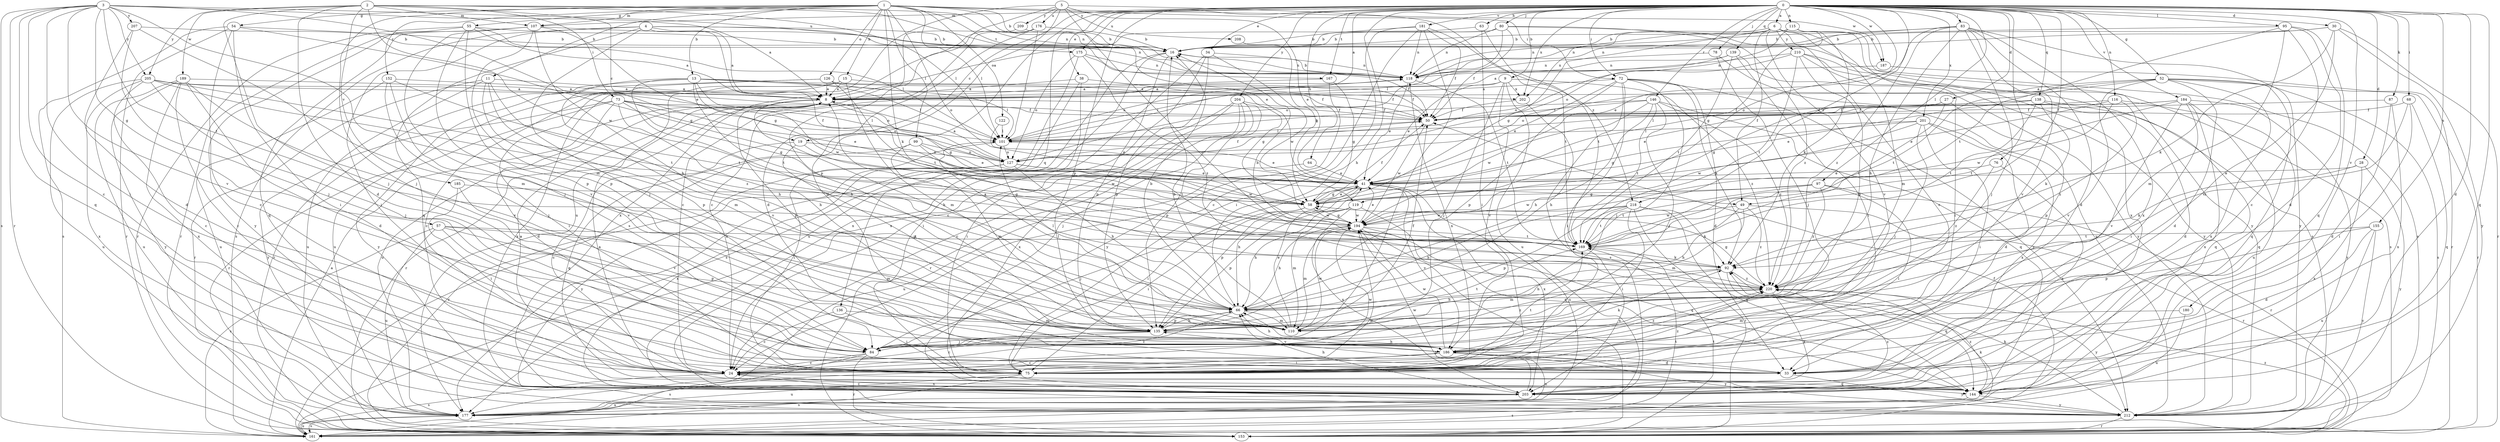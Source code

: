 strict digraph  {
0;
1;
2;
3;
4;
5;
6;
8;
9;
11;
13;
15;
16;
19;
24;
27;
28;
30;
33;
34;
38;
41;
49;
50;
52;
54;
55;
57;
58;
63;
64;
66;
68;
72;
73;
75;
76;
78;
80;
83;
84;
87;
92;
95;
97;
99;
101;
107;
110;
115;
116;
118;
119;
122;
126;
127;
135;
136;
138;
139;
144;
146;
152;
153;
155;
161;
167;
169;
175;
176;
177;
180;
181;
184;
185;
186;
187;
189;
194;
201;
202;
203;
204;
205;
207;
208;
209;
210;
212;
218;
220;
0 -> 6  [label=a];
0 -> 8  [label=a];
0 -> 9  [label=b];
0 -> 19  [label=c];
0 -> 27  [label=d];
0 -> 28  [label=d];
0 -> 30  [label=d];
0 -> 33  [label=d];
0 -> 34  [label=e];
0 -> 38  [label=e];
0 -> 49  [label=f];
0 -> 52  [label=g];
0 -> 63  [label=h];
0 -> 64  [label=h];
0 -> 66  [label=h];
0 -> 68  [label=i];
0 -> 72  [label=i];
0 -> 76  [label=j];
0 -> 78  [label=j];
0 -> 80  [label=j];
0 -> 83  [label=j];
0 -> 87  [label=k];
0 -> 95  [label=l];
0 -> 97  [label=l];
0 -> 107  [label=m];
0 -> 115  [label=n];
0 -> 116  [label=n];
0 -> 119  [label=o];
0 -> 135  [label=p];
0 -> 136  [label=q];
0 -> 138  [label=q];
0 -> 139  [label=q];
0 -> 144  [label=q];
0 -> 146  [label=r];
0 -> 155  [label=s];
0 -> 161  [label=s];
0 -> 167  [label=t];
0 -> 175  [label=u];
0 -> 180  [label=v];
0 -> 181  [label=v];
0 -> 184  [label=v];
0 -> 187  [label=w];
0 -> 201  [label=x];
0 -> 202  [label=x];
0 -> 204  [label=y];
0 -> 218  [label=z];
1 -> 11  [label=b];
1 -> 13  [label=b];
1 -> 15  [label=b];
1 -> 16  [label=b];
1 -> 41  [label=e];
1 -> 54  [label=g];
1 -> 55  [label=g];
1 -> 72  [label=i];
1 -> 84  [label=j];
1 -> 92  [label=k];
1 -> 99  [label=l];
1 -> 101  [label=l];
1 -> 107  [label=m];
1 -> 118  [label=n];
1 -> 119  [label=o];
1 -> 122  [label=o];
1 -> 126  [label=o];
1 -> 152  [label=r];
1 -> 187  [label=w];
2 -> 19  [label=c];
2 -> 33  [label=d];
2 -> 73  [label=i];
2 -> 84  [label=j];
2 -> 101  [label=l];
2 -> 107  [label=m];
2 -> 118  [label=n];
2 -> 167  [label=t];
2 -> 185  [label=v];
2 -> 189  [label=w];
2 -> 194  [label=w];
2 -> 205  [label=y];
3 -> 8  [label=a];
3 -> 24  [label=c];
3 -> 41  [label=e];
3 -> 57  [label=g];
3 -> 75  [label=i];
3 -> 110  [label=m];
3 -> 144  [label=q];
3 -> 153  [label=r];
3 -> 161  [label=s];
3 -> 169  [label=t];
3 -> 175  [label=u];
3 -> 186  [label=v];
3 -> 205  [label=y];
3 -> 207  [label=y];
4 -> 8  [label=a];
4 -> 16  [label=b];
4 -> 49  [label=f];
4 -> 75  [label=i];
4 -> 84  [label=j];
4 -> 118  [label=n];
4 -> 144  [label=q];
4 -> 161  [label=s];
5 -> 33  [label=d];
5 -> 41  [label=e];
5 -> 135  [label=p];
5 -> 176  [label=u];
5 -> 177  [label=u];
5 -> 208  [label=y];
5 -> 209  [label=y];
5 -> 218  [label=z];
5 -> 220  [label=z];
6 -> 16  [label=b];
6 -> 24  [label=c];
6 -> 49  [label=f];
6 -> 58  [label=g];
6 -> 110  [label=m];
6 -> 161  [label=s];
6 -> 186  [label=v];
6 -> 202  [label=x];
6 -> 210  [label=y];
6 -> 212  [label=y];
8 -> 50  [label=f];
8 -> 58  [label=g];
8 -> 66  [label=h];
8 -> 135  [label=p];
8 -> 153  [label=r];
8 -> 177  [label=u];
9 -> 41  [label=e];
9 -> 84  [label=j];
9 -> 101  [label=l];
9 -> 177  [label=u];
9 -> 186  [label=v];
9 -> 202  [label=x];
9 -> 220  [label=z];
11 -> 8  [label=a];
11 -> 66  [label=h];
11 -> 110  [label=m];
11 -> 135  [label=p];
11 -> 153  [label=r];
11 -> 177  [label=u];
13 -> 50  [label=f];
13 -> 66  [label=h];
13 -> 101  [label=l];
13 -> 127  [label=o];
13 -> 153  [label=r];
13 -> 169  [label=t];
13 -> 186  [label=v];
13 -> 194  [label=w];
13 -> 202  [label=x];
15 -> 8  [label=a];
15 -> 50  [label=f];
15 -> 75  [label=i];
15 -> 110  [label=m];
15 -> 177  [label=u];
15 -> 203  [label=x];
16 -> 118  [label=n];
16 -> 135  [label=p];
16 -> 177  [label=u];
16 -> 203  [label=x];
19 -> 24  [label=c];
19 -> 127  [label=o];
19 -> 135  [label=p];
19 -> 194  [label=w];
24 -> 8  [label=a];
24 -> 144  [label=q];
24 -> 161  [label=s];
24 -> 169  [label=t];
24 -> 194  [label=w];
24 -> 203  [label=x];
27 -> 50  [label=f];
27 -> 58  [label=g];
27 -> 135  [label=p];
27 -> 169  [label=t];
28 -> 41  [label=e];
28 -> 92  [label=k];
28 -> 203  [label=x];
28 -> 212  [label=y];
30 -> 16  [label=b];
30 -> 92  [label=k];
30 -> 118  [label=n];
30 -> 153  [label=r];
30 -> 186  [label=v];
30 -> 212  [label=y];
33 -> 66  [label=h];
33 -> 135  [label=p];
33 -> 212  [label=y];
34 -> 24  [label=c];
34 -> 118  [label=n];
34 -> 135  [label=p];
34 -> 194  [label=w];
34 -> 203  [label=x];
38 -> 8  [label=a];
38 -> 58  [label=g];
38 -> 75  [label=i];
38 -> 161  [label=s];
41 -> 58  [label=g];
41 -> 66  [label=h];
41 -> 75  [label=i];
41 -> 135  [label=p];
41 -> 177  [label=u];
41 -> 186  [label=v];
41 -> 203  [label=x];
49 -> 66  [label=h];
49 -> 110  [label=m];
49 -> 153  [label=r];
49 -> 194  [label=w];
49 -> 220  [label=z];
50 -> 101  [label=l];
50 -> 194  [label=w];
52 -> 8  [label=a];
52 -> 33  [label=d];
52 -> 127  [label=o];
52 -> 144  [label=q];
52 -> 153  [label=r];
52 -> 161  [label=s];
52 -> 169  [label=t];
52 -> 186  [label=v];
52 -> 203  [label=x];
54 -> 16  [label=b];
54 -> 24  [label=c];
54 -> 58  [label=g];
54 -> 75  [label=i];
54 -> 153  [label=r];
54 -> 161  [label=s];
55 -> 8  [label=a];
55 -> 16  [label=b];
55 -> 101  [label=l];
55 -> 135  [label=p];
55 -> 153  [label=r];
55 -> 186  [label=v];
55 -> 212  [label=y];
57 -> 84  [label=j];
57 -> 110  [label=m];
57 -> 135  [label=p];
57 -> 161  [label=s];
57 -> 169  [label=t];
57 -> 177  [label=u];
58 -> 41  [label=e];
58 -> 50  [label=f];
58 -> 75  [label=i];
58 -> 84  [label=j];
58 -> 194  [label=w];
63 -> 16  [label=b];
63 -> 75  [label=i];
63 -> 169  [label=t];
64 -> 41  [label=e];
64 -> 177  [label=u];
66 -> 16  [label=b];
66 -> 24  [label=c];
66 -> 101  [label=l];
66 -> 110  [label=m];
66 -> 135  [label=p];
68 -> 50  [label=f];
68 -> 75  [label=i];
68 -> 144  [label=q];
68 -> 220  [label=z];
72 -> 8  [label=a];
72 -> 33  [label=d];
72 -> 41  [label=e];
72 -> 75  [label=i];
72 -> 84  [label=j];
72 -> 92  [label=k];
72 -> 135  [label=p];
72 -> 161  [label=s];
72 -> 212  [label=y];
73 -> 33  [label=d];
73 -> 41  [label=e];
73 -> 50  [label=f];
73 -> 58  [label=g];
73 -> 66  [label=h];
73 -> 101  [label=l];
73 -> 127  [label=o];
73 -> 153  [label=r];
73 -> 212  [label=y];
75 -> 118  [label=n];
75 -> 161  [label=s];
75 -> 177  [label=u];
75 -> 220  [label=z];
76 -> 41  [label=e];
76 -> 203  [label=x];
76 -> 220  [label=z];
78 -> 84  [label=j];
78 -> 118  [label=n];
78 -> 212  [label=y];
80 -> 8  [label=a];
80 -> 16  [label=b];
80 -> 50  [label=f];
80 -> 101  [label=l];
80 -> 118  [label=n];
80 -> 161  [label=s];
80 -> 220  [label=z];
83 -> 16  [label=b];
83 -> 33  [label=d];
83 -> 41  [label=e];
83 -> 66  [label=h];
83 -> 84  [label=j];
83 -> 118  [label=n];
83 -> 186  [label=v];
83 -> 203  [label=x];
83 -> 212  [label=y];
83 -> 220  [label=z];
84 -> 24  [label=c];
84 -> 153  [label=r];
84 -> 161  [label=s];
87 -> 33  [label=d];
87 -> 50  [label=f];
87 -> 203  [label=x];
92 -> 16  [label=b];
92 -> 66  [label=h];
92 -> 110  [label=m];
92 -> 144  [label=q];
92 -> 220  [label=z];
95 -> 16  [label=b];
95 -> 24  [label=c];
95 -> 33  [label=d];
95 -> 110  [label=m];
95 -> 144  [label=q];
95 -> 169  [label=t];
97 -> 58  [label=g];
97 -> 75  [label=i];
97 -> 153  [label=r];
97 -> 169  [label=t];
97 -> 194  [label=w];
97 -> 220  [label=z];
99 -> 41  [label=e];
99 -> 110  [label=m];
99 -> 127  [label=o];
99 -> 144  [label=q];
99 -> 169  [label=t];
101 -> 41  [label=e];
101 -> 75  [label=i];
101 -> 118  [label=n];
101 -> 127  [label=o];
107 -> 16  [label=b];
107 -> 58  [label=g];
107 -> 66  [label=h];
107 -> 84  [label=j];
107 -> 135  [label=p];
107 -> 144  [label=q];
107 -> 153  [label=r];
110 -> 16  [label=b];
110 -> 41  [label=e];
110 -> 50  [label=f];
110 -> 101  [label=l];
110 -> 194  [label=w];
115 -> 16  [label=b];
115 -> 58  [label=g];
115 -> 92  [label=k];
115 -> 118  [label=n];
115 -> 127  [label=o];
115 -> 203  [label=x];
116 -> 41  [label=e];
116 -> 50  [label=f];
116 -> 144  [label=q];
116 -> 194  [label=w];
116 -> 220  [label=z];
118 -> 8  [label=a];
118 -> 16  [label=b];
118 -> 41  [label=e];
118 -> 169  [label=t];
119 -> 66  [label=h];
119 -> 110  [label=m];
119 -> 135  [label=p];
119 -> 144  [label=q];
119 -> 194  [label=w];
119 -> 203  [label=x];
122 -> 41  [label=e];
122 -> 101  [label=l];
126 -> 8  [label=a];
126 -> 24  [label=c];
126 -> 50  [label=f];
126 -> 101  [label=l];
126 -> 169  [label=t];
126 -> 212  [label=y];
127 -> 8  [label=a];
127 -> 41  [label=e];
127 -> 50  [label=f];
127 -> 66  [label=h];
127 -> 153  [label=r];
127 -> 194  [label=w];
127 -> 203  [label=x];
127 -> 212  [label=y];
135 -> 24  [label=c];
135 -> 66  [label=h];
135 -> 84  [label=j];
135 -> 169  [label=t];
135 -> 186  [label=v];
135 -> 220  [label=z];
136 -> 24  [label=c];
136 -> 75  [label=i];
136 -> 110  [label=m];
138 -> 33  [label=d];
138 -> 41  [label=e];
138 -> 50  [label=f];
138 -> 92  [label=k];
138 -> 101  [label=l];
138 -> 144  [label=q];
138 -> 169  [label=t];
139 -> 75  [label=i];
139 -> 118  [label=n];
139 -> 127  [label=o];
139 -> 169  [label=t];
139 -> 212  [label=y];
144 -> 8  [label=a];
144 -> 161  [label=s];
144 -> 212  [label=y];
144 -> 220  [label=z];
146 -> 50  [label=f];
146 -> 66  [label=h];
146 -> 84  [label=j];
146 -> 101  [label=l];
146 -> 144  [label=q];
146 -> 169  [label=t];
146 -> 194  [label=w];
146 -> 220  [label=z];
152 -> 8  [label=a];
152 -> 84  [label=j];
152 -> 169  [label=t];
152 -> 177  [label=u];
152 -> 186  [label=v];
153 -> 50  [label=f];
153 -> 169  [label=t];
153 -> 220  [label=z];
155 -> 33  [label=d];
155 -> 135  [label=p];
155 -> 169  [label=t];
155 -> 177  [label=u];
155 -> 212  [label=y];
161 -> 8  [label=a];
161 -> 92  [label=k];
161 -> 169  [label=t];
161 -> 177  [label=u];
167 -> 8  [label=a];
167 -> 58  [label=g];
167 -> 212  [label=y];
169 -> 92  [label=k];
169 -> 203  [label=x];
175 -> 50  [label=f];
175 -> 118  [label=n];
175 -> 127  [label=o];
175 -> 177  [label=u];
175 -> 220  [label=z];
176 -> 16  [label=b];
176 -> 24  [label=c];
176 -> 33  [label=d];
176 -> 101  [label=l];
176 -> 203  [label=x];
177 -> 161  [label=s];
177 -> 194  [label=w];
180 -> 110  [label=m];
180 -> 177  [label=u];
181 -> 16  [label=b];
181 -> 24  [label=c];
181 -> 50  [label=f];
181 -> 75  [label=i];
181 -> 84  [label=j];
181 -> 118  [label=n];
181 -> 169  [label=t];
184 -> 41  [label=e];
184 -> 50  [label=f];
184 -> 75  [label=i];
184 -> 169  [label=t];
184 -> 177  [label=u];
184 -> 186  [label=v];
184 -> 203  [label=x];
184 -> 212  [label=y];
185 -> 58  [label=g];
185 -> 75  [label=i];
185 -> 186  [label=v];
186 -> 24  [label=c];
186 -> 33  [label=d];
186 -> 66  [label=h];
186 -> 75  [label=i];
186 -> 92  [label=k];
186 -> 177  [label=u];
186 -> 194  [label=w];
186 -> 212  [label=y];
186 -> 220  [label=z];
187 -> 8  [label=a];
187 -> 153  [label=r];
189 -> 8  [label=a];
189 -> 24  [label=c];
189 -> 33  [label=d];
189 -> 177  [label=u];
189 -> 186  [label=v];
189 -> 203  [label=x];
189 -> 212  [label=y];
194 -> 41  [label=e];
194 -> 58  [label=g];
194 -> 66  [label=h];
194 -> 110  [label=m];
194 -> 144  [label=q];
194 -> 153  [label=r];
194 -> 169  [label=t];
201 -> 33  [label=d];
201 -> 58  [label=g];
201 -> 75  [label=i];
201 -> 84  [label=j];
201 -> 101  [label=l];
201 -> 194  [label=w];
201 -> 203  [label=x];
202 -> 50  [label=f];
202 -> 66  [label=h];
203 -> 24  [label=c];
203 -> 66  [label=h];
203 -> 177  [label=u];
203 -> 194  [label=w];
203 -> 220  [label=z];
204 -> 24  [label=c];
204 -> 50  [label=f];
204 -> 75  [label=i];
204 -> 84  [label=j];
204 -> 135  [label=p];
204 -> 153  [label=r];
204 -> 203  [label=x];
205 -> 8  [label=a];
205 -> 24  [label=c];
205 -> 50  [label=f];
205 -> 84  [label=j];
205 -> 169  [label=t];
205 -> 177  [label=u];
205 -> 203  [label=x];
205 -> 220  [label=z];
207 -> 16  [label=b];
207 -> 33  [label=d];
207 -> 84  [label=j];
207 -> 110  [label=m];
208 -> 58  [label=g];
209 -> 16  [label=b];
209 -> 24  [label=c];
210 -> 75  [label=i];
210 -> 118  [label=n];
210 -> 127  [label=o];
210 -> 135  [label=p];
210 -> 161  [label=s];
210 -> 169  [label=t];
210 -> 212  [label=y];
212 -> 92  [label=k];
212 -> 153  [label=r];
218 -> 66  [label=h];
218 -> 75  [label=i];
218 -> 92  [label=k];
218 -> 135  [label=p];
218 -> 144  [label=q];
218 -> 153  [label=r];
218 -> 169  [label=t];
218 -> 194  [label=w];
220 -> 8  [label=a];
220 -> 58  [label=g];
220 -> 66  [label=h];
220 -> 203  [label=x];
220 -> 212  [label=y];
}

